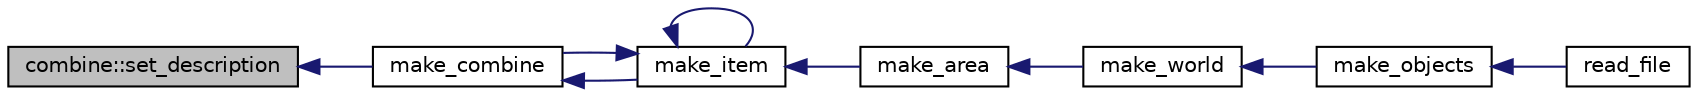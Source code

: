 digraph G
{
  edge [fontname="Helvetica",fontsize="10",labelfontname="Helvetica",labelfontsize="10"];
  node [fontname="Helvetica",fontsize="10",shape=record];
  rankdir="LR";
  Node1 [label="combine::set_description",height=0.2,width=0.4,color="black", fillcolor="grey75", style="filled" fontcolor="black"];
  Node1 -> Node2 [dir="back",color="midnightblue",fontsize="10",style="solid",fontname="Helvetica"];
  Node2 [label="make_combine",height=0.2,width=0.4,color="black", fillcolor="white", style="filled",URL="$parser_8h.html#a36b388b045cfd98000bb0a66df600421"];
  Node2 -> Node3 [dir="back",color="midnightblue",fontsize="10",style="solid",fontname="Helvetica"];
  Node3 [label="make_item",height=0.2,width=0.4,color="black", fillcolor="white", style="filled",URL="$parser_8h.html#a3421b449747c2e99c3fa10aa82670030"];
  Node3 -> Node2 [dir="back",color="midnightblue",fontsize="10",style="solid",fontname="Helvetica"];
  Node3 -> Node3 [dir="back",color="midnightblue",fontsize="10",style="solid",fontname="Helvetica"];
  Node3 -> Node4 [dir="back",color="midnightblue",fontsize="10",style="solid",fontname="Helvetica"];
  Node4 [label="make_area",height=0.2,width=0.4,color="black", fillcolor="white", style="filled",URL="$parser_8h.html#aa0a2a8e7e35261c36a5268b099b972c0"];
  Node4 -> Node5 [dir="back",color="midnightblue",fontsize="10",style="solid",fontname="Helvetica"];
  Node5 [label="make_world",height=0.2,width=0.4,color="black", fillcolor="white", style="filled",URL="$parser_8h.html#aa822a7164b884d2b057604a10a69f160"];
  Node5 -> Node6 [dir="back",color="midnightblue",fontsize="10",style="solid",fontname="Helvetica"];
  Node6 [label="make_objects",height=0.2,width=0.4,color="black", fillcolor="white", style="filled",URL="$parser_8h.html#a0770bb1cd7b266aa1bdaca961380244c"];
  Node6 -> Node7 [dir="back",color="midnightblue",fontsize="10",style="solid",fontname="Helvetica"];
  Node7 [label="read_file",height=0.2,width=0.4,color="black", fillcolor="white", style="filled",URL="$parser_8h.html#a56cad0ffafea1cb6e859d550e423d599"];
}
